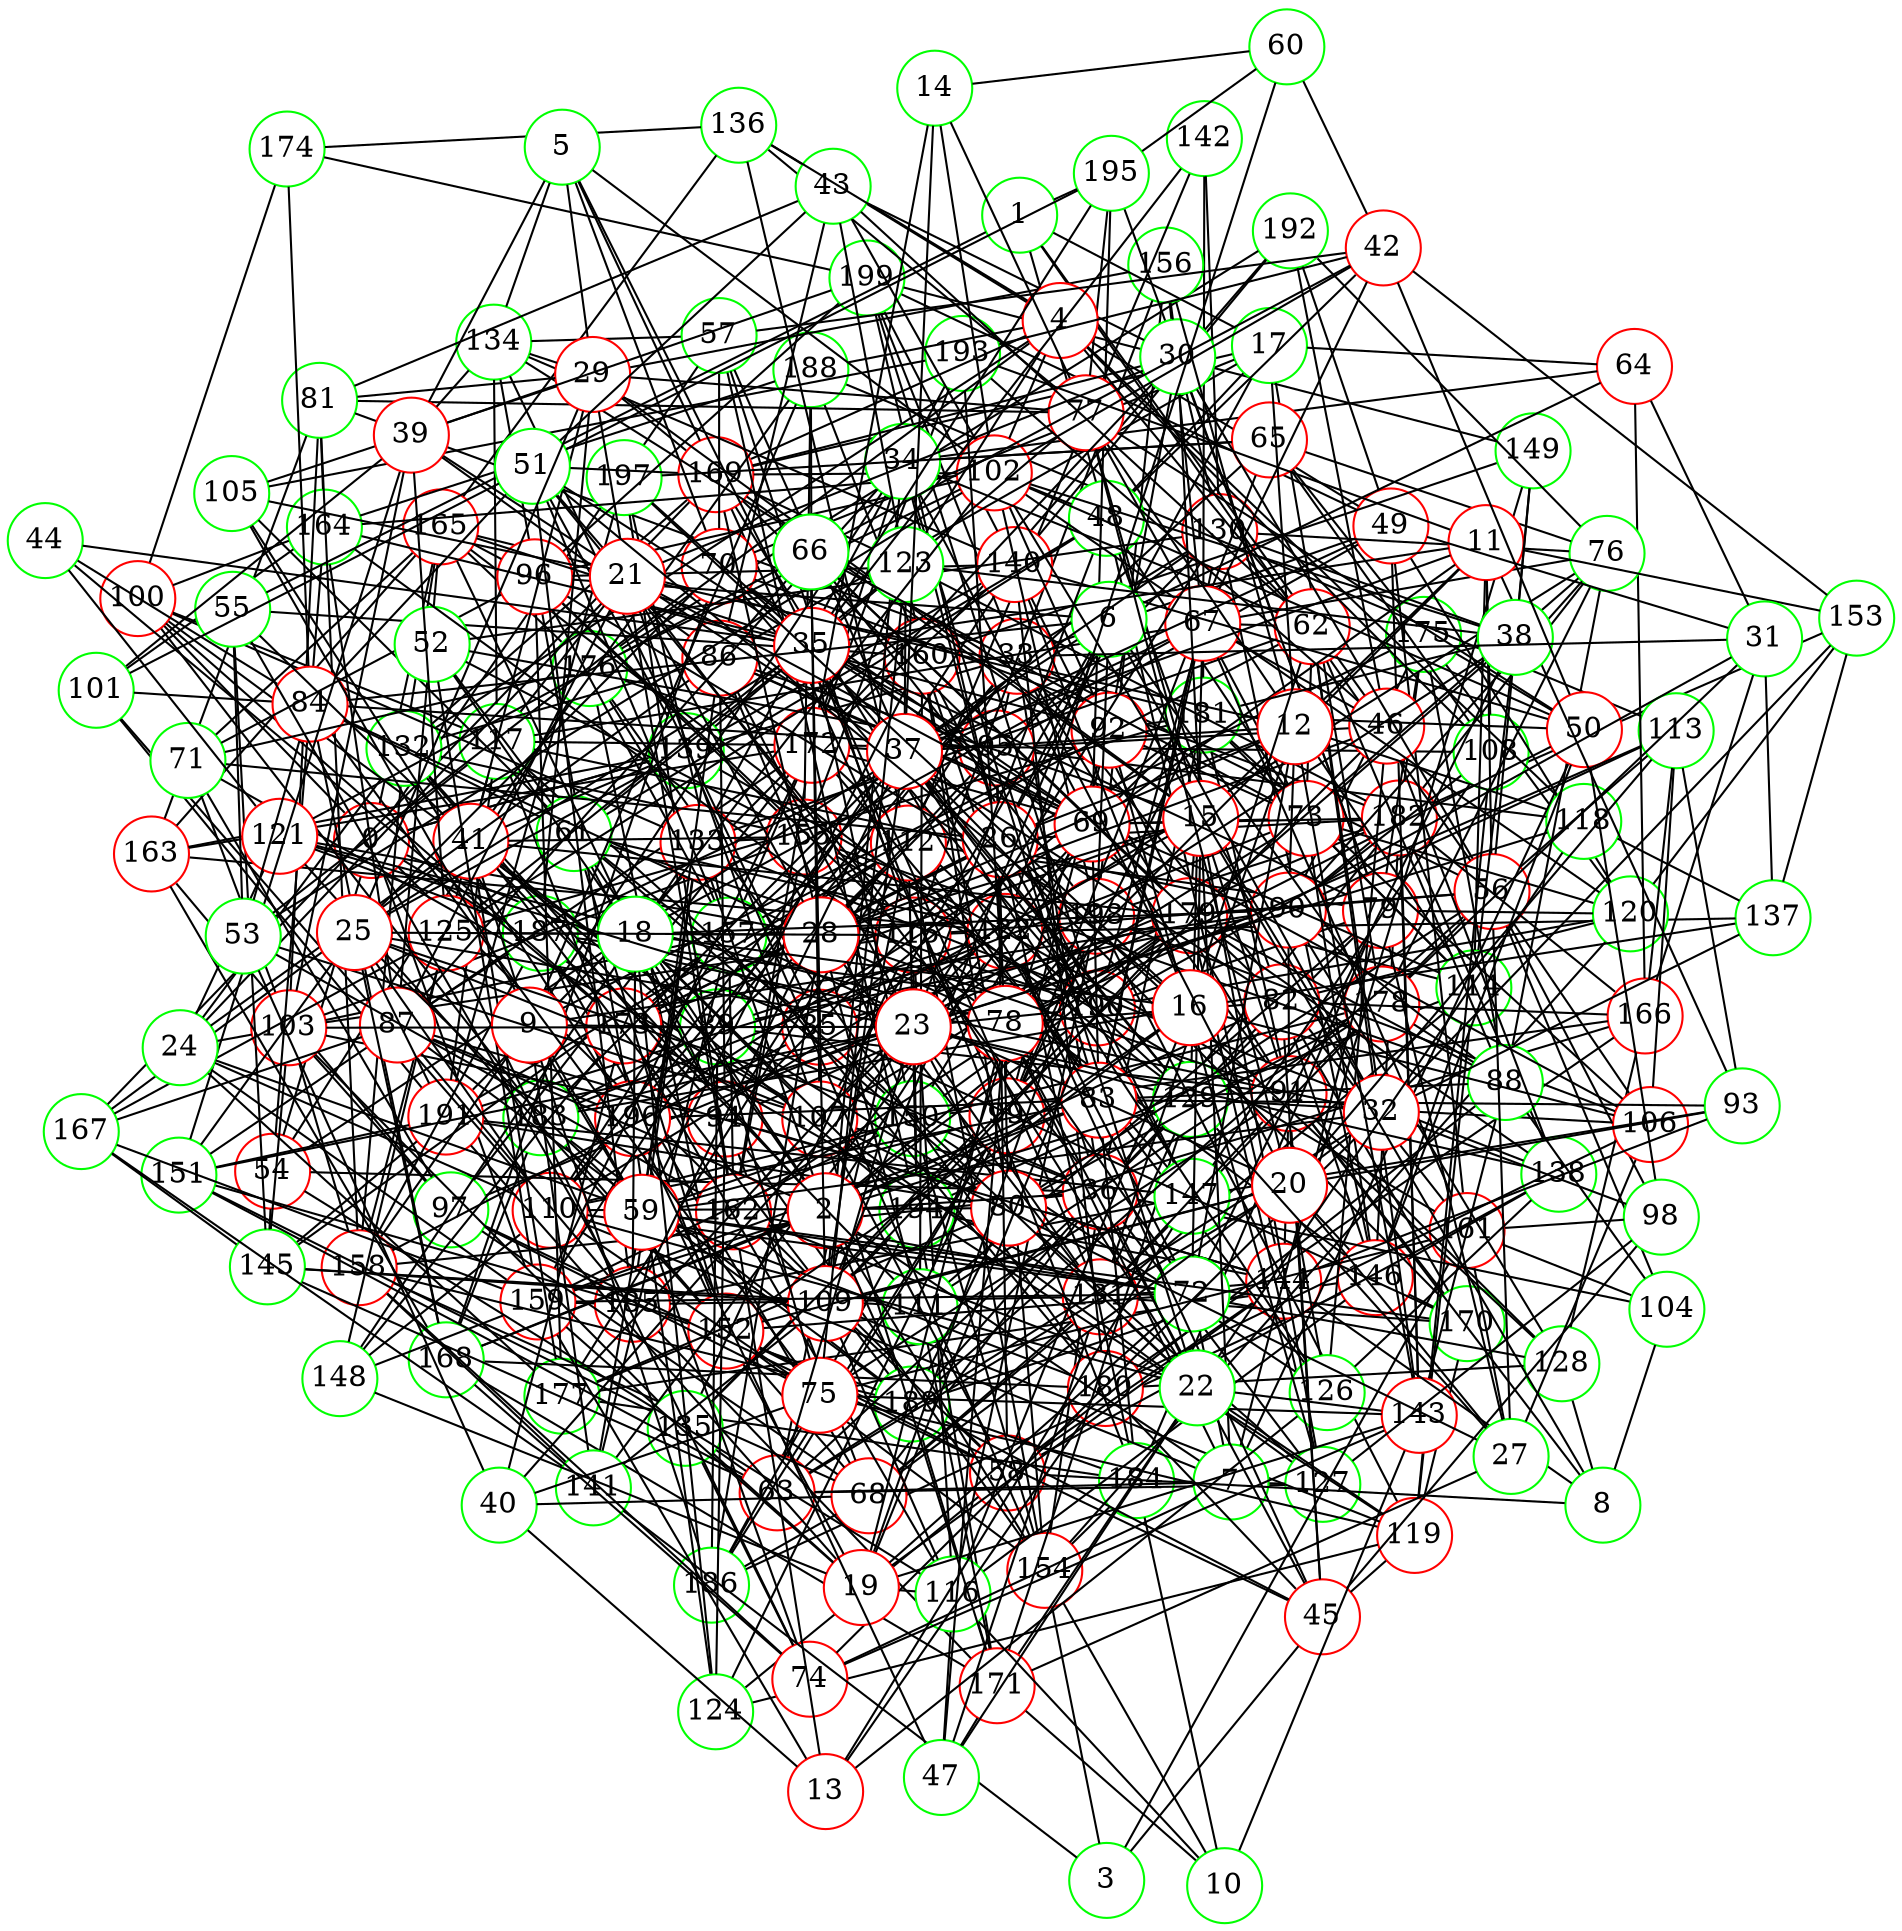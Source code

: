 graph {
graph ["layout"="fdp"]
node ["style"="filled","fillcolor"="white","fixedsize"="true","shape"="circle"]
"0" ["color"="red"]
"33" ["color"="red"]
"161" ["color"="red"]
"130" ["color"="red"]
"146" ["color"="red"]
"170" ["color"="green"]
"177" ["color"="green"]
"184" ["color"="green"]
"185" ["color"="red"]
"182" ["color"="red"]
"198" ["color"="red"]
"186" ["color"="green"]
"194" ["color"="green"]
"142" ["color"="green"]
"181" ["color"="green"]
"36" ["color"="red"]
"160" ["color"="red"]
"192" ["color"="green"]
"188" ["color"="green"]
"68" ["color"="red"]
"97" ["color"="green"]
"163" ["color"="red"]
"165" ["color"="red"]
"176" ["color"="green"]
"180" ["color"="red"]
"168" ["color"="green"]
"183" ["color"="green"]
"189" ["color"="green"]
"171" ["color"="red"]
"172" ["color"="red"]
"193" ["color"="green"]
"191" ["color"="red"]
"197" ["color"="green"]
"103" ["color"="red"]
"135" ["color"="green"]
"151" ["color"="green"]
"152" ["color"="red"]
"154" ["color"="red"]
"187" ["color"="green"]
"190" ["color"="red"]
"199" ["color"="green"]
"145" ["color"="green"]
"167" ["color"="green"]
"169" ["color"="red"]
"157" ["color"="green"]
"162" ["color"="red"]
"179" ["color"="red"]
"173" ["color"="red"]
"175" ["color"="green"]
"115" ["color"="red"]
"116" ["color"="green"]
"122" ["color"="red"]
"137" ["color"="green"]
"153" ["color"="green"]
"155" ["color"="red"]
"156" ["color"="green"]
"158" ["color"="red"]
"114" ["color"="green"]
"129" ["color"="green"]
"131" ["color"="red"]
"144" ["color"="red"]
"149" ["color"="green"]
"178" ["color"="red"]
"119" ["color"="red"]
"124" ["color"="green"]
"196" ["color"="red"]
"94" ["color"="red"]
"132" ["color"="green"]
"104" ["color"="green"]
"107" ["color"="red"]
"127" ["color"="green"]
"79" ["color"="red"]
"112" ["color"="red"]
"136" ["color"="green"]
"174" ["color"="green"]
"126" ["color"="green"]
"150" ["color"="green"]
"166" ["color"="red"]
"159" ["color"="red"]
"138" ["color"="green"]
"195" ["color"="green"]
"120" ["color"="green"]
"111" ["color"="green"]
"82" ["color"="red"]
"54" ["color"="red"]
"164" ["color"="green"]
"89" ["color"="green"]
"100" ["color"="red"]
"117" ["color"="green"]
"134" ["color"="green"]
"140" ["color"="red"]
"133" ["color"="red"]
"148" ["color"="green"]
"90" ["color"="red"]
"128" ["color"="green"]
"108" ["color"="green"]
"147" ["color"="green"]
"113" ["color"="green"]
"91" ["color"="red"]
"139" ["color"="green"]
"63" ["color"="red"]
"99" ["color"="red"]
"110" ["color"="red"]
"49" ["color"="red"]
"95" ["color"="red"]
"101" ["color"="green"]
"118" ["color"="green"]
"143" ["color"="red"]
"81" ["color"="green"]
"56" ["color"="red"]
"98" ["color"="green"]
"106" ["color"="red"]
"80" ["color"="red"]
"86" ["color"="red"]
"85" ["color"="red"]
"57" ["color"="green"]
"70" ["color"="red"]
"58" ["color"="red"]
"88" ["color"="green"]
"1" ["color"="green"]
"48" ["color"="green"]
"102" ["color"="red"]
"73" ["color"="red"]
"92" ["color"="red"]
"96" ["color"="red"]
"61" ["color"="green"]
"84" ["color"="red"]
"105" ["color"="green"]
"125" ["color"="red"]
"17" ["color"="green"]
"64" ["color"="red"]
"26" ["color"="red"]
"34" ["color"="green"]
"65" ["color"="red"]
"76" ["color"="green"]
"83" ["color"="red"]
"93" ["color"="green"]
"69" ["color"="red"]
"141" ["color"="green"]
"87" ["color"="red"]
"109" ["color"="red"]
"62" ["color"="red"]
"67" ["color"="red"]
"77" ["color"="red"]
"71" ["color"="green"]
"55" ["color"="green"]
"46" ["color"="red"]
"2" ["color"="red"]
"7" ["color"="green"]
"50" ["color"="red"]
"78" ["color"="red"]
"121" ["color"="red"]
"72" ["color"="green"]
"74" ["color"="red"]
"15" ["color"="red"]
"28" ["color"="red"]
"29" ["color"="red"]
"41" ["color"="red"]
"30" ["color"="green"]
"43" ["color"="green"]
"51" ["color"="green"]
"52" ["color"="green"]
"3" ["color"="green"]
"45" ["color"="red"]
"4" ["color"="red"]
"123" ["color"="green"]
"5" ["color"="green"]
"35" ["color"="red"]
"44" ["color"="green"]
"39" ["color"="red"]
"6" ["color"="green"]
"32" ["color"="red"]
"59" ["color"="red"]
"37" ["color"="red"]
"8" ["color"="green"]
"9" ["color"="red"]
"10" ["color"="green"]
"11" ["color"="red"]
"12" ["color"="red"]
"21" ["color"="red"]
"24" ["color"="green"]
"13" ["color"="red"]
"40" ["color"="green"]
"53" ["color"="green"]
"75" ["color"="red"]
"14" ["color"="green"]
"60" ["color"="green"]
"16" ["color"="red"]
"18" ["color"="green"]
"19" ["color"="red"]
"20" ["color"="red"]
"27" ["color"="green"]
"22" ["color"="green"]
"47" ["color"="green"]
"23" ["color"="red"]
"38" ["color"="green"]
"25" ["color"="red"]
"31" ["color"="green"]
"42" ["color"="red"]
"66" ["color"="green"]
"0" -- "33"
"0" -- "100"
"0" -- "85"
"0" -- "117"
"0" -- "165"
"0" -- "54"
"0" -- "57"
"0" -- "58"
"0" -- "107"
"0" -- "139"
"0" -- "159"
"33" -- "161"
"33" -- "130"
"33" -- "36"
"33" -- "199"
"33" -- "110"
"33" -- "49"
"33" -- "81"
"33" -- "56"
"33" -- "89"
"33" -- "91"
"33" -- "94"
"33" -- "95"
"130" -- "146"
"130" -- "142"
"146" -- "170"
"146" -- "177"
"146" -- "182"
"146" -- "186"
"177" -- "184"
"184" -- "185"
"182" -- "198"
"186" -- "194"
"142" -- "181"
"36" -- "160"
"36" -- "68"
"36" -- "104"
"36" -- "107"
"36" -- "79"
"36" -- "82"
"36" -- "181"
"36" -- "54"
"36" -- "150"
"36" -- "182"
"36" -- "89"
"36" -- "154"
"36" -- "189"
"36" -- "158"
"36" -- "63"
"36" -- "127"
"160" -- "192"
"160" -- "188"
"68" -- "97"
"68" -- "114"
"68" -- "131"
"68" -- "183"
"68" -- "186"
"68" -- "187"
"68" -- "94"
"68" -- "158"
"97" -- "163"
"97" -- "182"
"97" -- "103"
"97" -- "172"
"163" -- "165"
"163" -- "168"
"163" -- "172"
"165" -- "176"
"165" -- "181"
"176" -- "192"
"176" -- "180"
"168" -- "180"
"168" -- "183"
"168" -- "171"
"183" -- "189"
"171" -- "194"
"171" -- "185"
"171" -- "189"
"172" -- "193"
"172" -- "176"
"172" -- "191"
"191" -- "197"
"191" -- "198"
"103" -- "135"
"103" -- "145"
"103" -- "115"
"103" -- "155"
"103" -- "157"
"103" -- "158"
"135" -- "151"
"135" -- "190"
"151" -- "152"
"151" -- "172"
"151" -- "191"
"152" -- "176"
"152" -- "177"
"152" -- "154"
"152" -- "187"
"154" -- "184"
"187" -- "190"
"190" -- "199"
"145" -- "167"
"145" -- "157"
"145" -- "191"
"167" -- "169"
"157" -- "162"
"157" -- "197"
"157" -- "198"
"157" -- "172"
"157" -- "173"
"157" -- "180"
"162" -- "179"
"162" -- "197"
"162" -- "172"
"179" -- "181"
"173" -- "175"
"175" -- "182"
"115" -- "194"
"115" -- "135"
"115" -- "146"
"115" -- "116"
"115" -- "122"
"115" -- "156"
"116" -- "146"
"116" -- "198"
"116" -- "173"
"122" -- "163"
"122" -- "137"
"122" -- "155"
"137" -- "153"
"153" -- "182"
"155" -- "161"
"155" -- "162"
"155" -- "188"
"156" -- "198"
"158" -- "187"
"158" -- "189"
"114" -- "129"
"114" -- "146"
"114" -- "179"
"114" -- "181"
"114" -- "119"
"129" -- "131"
"129" -- "165"
"129" -- "171"
"129" -- "172"
"131" -- "170"
"131" -- "173"
"131" -- "144"
"131" -- "178"
"131" -- "185"
"144" -- "194"
"144" -- "149"
"144" -- "189"
"149" -- "160"
"149" -- "199"
"178" -- "194"
"119" -- "194"
"119" -- "198"
"119" -- "170"
"119" -- "124"
"124" -- "196"
"94" -- "144"
"94" -- "179"
"94" -- "132"
"94" -- "103"
"94" -- "154"
"94" -- "124"
"132" -- "165"
"132" -- "169"
"132" -- "155"
"132" -- "189"
"132" -- "158"
"104" -- "161"
"107" -- "171"
"107" -- "177"
"107" -- "127"
"127" -- "179"
"127" -- "184"
"79" -- "112"
"79" -- "195"
"79" -- "120"
"79" -- "184"
"79" -- "190"
"79" -- "111"
"79" -- "175"
"112" -- "177"
"112" -- "194"
"112" -- "196"
"112" -- "136"
"112" -- "154"
"112" -- "173"
"112" -- "126"
"112" -- "142"
"112" -- "191"
"136" -- "165"
"136" -- "174"
"174" -- "199"
"126" -- "150"
"126" -- "138"
"150" -- "179"
"150" -- "166"
"150" -- "154"
"150" -- "159"
"166" -- "180"
"166" -- "182"
"159" -- "167"
"159" -- "172"
"159" -- "185"
"138" -- "146"
"138" -- "179"
"138" -- "182"
"120" -- "153"
"120" -- "154"
"120" -- "190"
"120" -- "175"
"111" -- "160"
"111" -- "145"
"111" -- "178"
"111" -- "171"
"82" -- "146"
"82" -- "166"
"82" -- "120"
"82" -- "170"
"54" -- "176"
"54" -- "145"
"54" -- "116"
"54" -- "164"
"164" -- "188"
"89" -- "100"
"89" -- "183"
"89" -- "90"
"89" -- "122"
"89" -- "186"
"89" -- "91"
"100" -- "164"
"100" -- "117"
"100" -- "133"
"100" -- "183"
"100" -- "173"
"100" -- "174"
"117" -- "134"
"117" -- "150"
"117" -- "152"
"117" -- "172"
"117" -- "158"
"117" -- "191"
"134" -- "196"
"134" -- "140"
"140" -- "192"
"140" -- "179"
"140" -- "180"
"140" -- "199"
"140" -- "172"
"140" -- "159"
"133" -- "176"
"133" -- "193"
"133" -- "148"
"133" -- "185"
"133" -- "138"
"133" -- "155"
"148" -- "173"
"148" -- "159"
"90" -- "128"
"90" -- "108"
"90" -- "175"
"90" -- "113"
"90" -- "117"
"90" -- "182"
"90" -- "91"
"128" -- "162"
"128" -- "180"
"128" -- "166"
"108" -- "147"
"108" -- "119"
"108" -- "172"
"147" -- "160"
"147" -- "185"
"147" -- "172"
"147" -- "191"
"113" -- "166"
"113" -- "188"
"91" -- "128"
"91" -- "131"
"91" -- "170"
"91" -- "139"
"91" -- "144"
"91" -- "178"
"91" -- "181"
"139" -- "163"
"139" -- "154"
"139" -- "140"
"63" -- "112"
"63" -- "145"
"63" -- "99"
"63" -- "135"
"63" -- "151"
"63" -- "127"
"99" -- "160"
"99" -- "181"
"99" -- "198"
"99" -- "169"
"99" -- "154"
"99" -- "186"
"99" -- "124"
"110" -- "178"
"110" -- "148"
"110" -- "122"
"110" -- "157"
"49" -- "192"
"49" -- "161"
"49" -- "199"
"49" -- "120"
"49" -- "136"
"49" -- "95"
"49" -- "143"
"95" -- "101"
"95" -- "118"
"95" -- "169"
"101" -- "164"
"101" -- "110"
"101" -- "191"
"118" -- "137"
"143" -- "182"
"81" -- "163"
"81" -- "164"
"81" -- "103"
"81" -- "158"
"56" -- "98"
"56" -- "104"
"56" -- "106"
"56" -- "80"
"56" -- "113"
"56" -- "178"
"56" -- "115"
"56" -- "179"
"56" -- "149"
"56" -- "189"
"98" -- "161"
"98" -- "127"
"106" -- "113"
"106" -- "129"
"106" -- "180"
"106" -- "181"
"106" -- "198"
"80" -- "160"
"80" -- "166"
"80" -- "110"
"80" -- "177"
"80" -- "178"
"80" -- "86"
"80" -- "89"
"80" -- "189"
"80" -- "95"
"80" -- "127"
"80" -- "191"
"86" -- "132"
"86" -- "114"
"86" -- "150"
"86" -- "94"
"85" -- "112"
"85" -- "179"
"85" -- "181"
"85" -- "134"
"85" -- "170"
"85" -- "158"
"57" -- "194"
"57" -- "115"
"57" -- "70"
"57" -- "134"
"70" -- "179"
"70" -- "182"
"70" -- "168"
"70" -- "190"
"58" -- "144"
"58" -- "97"
"58" -- "162"
"58" -- "88"
"58" -- "152"
"58" -- "138"
"58" -- "107"
"58" -- "124"
"58" -- "95"
"88" -- "178"
"88" -- "179"
"88" -- "196"
"88" -- "104"
"88" -- "90"
"88" -- "155"
"88" -- "143"
"88" -- "175"
"1" -- "48"
"1" -- "17"
"1" -- "195"
"1" -- "55"
"1" -- "56"
"1" -- "46"
"48" -- "144"
"48" -- "82"
"48" -- "102"
"48" -- "73"
"48" -- "61"
"48" -- "125"
"102" -- "164"
"102" -- "198"
"102" -- "169"
"102" -- "176"
"102" -- "120"
"73" -- "114"
"73" -- "146"
"73" -- "183"
"73" -- "120"
"73" -- "107"
"73" -- "92"
"92" -- "96"
"92" -- "99"
"92" -- "181"
"92" -- "102"
"92" -- "134"
"92" -- "111"
"92" -- "127"
"96" -- "177"
"96" -- "115"
"96" -- "165"
"96" -- "102"
"96" -- "198"
"96" -- "199"
"96" -- "155"
"96" -- "140"
"96" -- "157"
"61" -- "80"
"61" -- "84"
"61" -- "85"
"61" -- "152"
"61" -- "105"
"61" -- "122"
"61" -- "94"
"61" -- "190"
"84" -- "168"
"84" -- "174"
"105" -- "193"
"105" -- "196"
"125" -- "148"
"125" -- "181"
"125" -- "167"
"17" -- "48"
"17" -- "64"
"17" -- "178"
"17" -- "70"
"17" -- "86"
"17" -- "169"
"17" -- "26"
"64" -- "166"
"26" -- "128"
"26" -- "34"
"26" -- "147"
"26" -- "182"
"26" -- "71"
"26" -- "199"
"26" -- "184"
"26" -- "173"
"26" -- "94"
"34" -- "64"
"34" -- "65"
"34" -- "83"
"34" -- "69"
"34" -- "87"
"34" -- "172"
"34" -- "109"
"34" -- "62"
"65" -- "99"
"65" -- "197"
"65" -- "76"
"65" -- "108"
"65" -- "157"
"65" -- "175"
"76" -- "192"
"76" -- "130"
"76" -- "178"
"76" -- "179"
"76" -- "182"
"76" -- "88"
"76" -- "90"
"76" -- "122"
"83" -- "130"
"83" -- "168"
"83" -- "184"
"83" -- "169"
"83" -- "93"
"83" -- "110"
"83" -- "159"
"93" -- "144"
"93" -- "113"
"93" -- "147"
"69" -- "162"
"69" -- "195"
"69" -- "196"
"69" -- "70"
"69" -- "73"
"69" -- "106"
"69" -- "172"
"69" -- "141"
"69" -- "83"
"69" -- "181"
"69" -- "86"
"69" -- "150"
"69" -- "182"
"69" -- "91"
"141" -- "167"
"141" -- "157"
"141" -- "158"
"87" -- "144"
"87" -- "164"
"87" -- "196"
"87" -- "165"
"87" -- "167"
"87" -- "185"
"87" -- "187"
"87" -- "189"
"109" -- "145"
"109" -- "194"
"109" -- "115"
"109" -- "179"
"109" -- "116"
"109" -- "119"
"109" -- "141"
"62" -- "130"
"62" -- "67"
"62" -- "133"
"62" -- "88"
"62" -- "73"
"62" -- "157"
"62" -- "143"
"67" -- "129"
"67" -- "161"
"67" -- "73"
"67" -- "76"
"67" -- "77"
"67" -- "83"
"67" -- "117"
"67" -- "181"
"67" -- "187"
"67" -- "156"
"67" -- "190"
"77" -- "81"
"77" -- "114"
"77" -- "195"
"77" -- "136"
"77" -- "139"
"71" -- "96"
"71" -- "176"
"71" -- "97"
"71" -- "165"
"71" -- "103"
"71" -- "107"
"55" -- "160"
"55" -- "145"
"55" -- "185"
"46" -- "192"
"46" -- "193"
"46" -- "67"
"46" -- "135"
"46" -- "138"
"46" -- "126"
"46" -- "95"
"2" -- "129"
"2" -- "36"
"2" -- "132"
"2" -- "133"
"2" -- "7"
"2" -- "168"
"2" -- "82"
"2" -- "179"
"2" -- "52"
"2" -- "87"
"2" -- "122"
"2" -- "154"
"2" -- "61"
"2" -- "189"
"2" -- "190"
"2" -- "159"
"7" -- "50"
"7" -- "72"
"7" -- "74"
"7" -- "78"
"7" -- "110"
"7" -- "15"
"7" -- "63"
"7" -- "79"
"50" -- "98"
"50" -- "146"
"50" -- "181"
"50" -- "102"
"50" -- "140"
"50" -- "77"
"50" -- "78"
"50" -- "175"
"78" -- "193"
"78" -- "99"
"78" -- "164"
"78" -- "198"
"78" -- "113"
"78" -- "82"
"78" -- "84"
"78" -- "121"
"121" -- "152"
"121" -- "187"
"72" -- "152"
"72" -- "122"
"72" -- "78"
"72" -- "110"
"72" -- "159"
"74" -- "135"
"74" -- "168"
"74" -- "125"
"74" -- "158"
"74" -- "143"
"15" -- "72"
"15" -- "169"
"15" -- "77"
"15" -- "173"
"15" -- "85"
"15" -- "86"
"15" -- "91"
"15" -- "28"
"15" -- "29"
"15" -- "30"
"15" -- "127"
"28" -- "130"
"28" -- "131"
"28" -- "169"
"28" -- "46"
"28" -- "111"
"28" -- "121"
"28" -- "186"
"28" -- "91"
"28" -- "125"
"28" -- "95"
"29" -- "81"
"29" -- "162"
"29" -- "134"
"29" -- "41"
"29" -- "105"
"29" -- "169"
"29" -- "187"
"29" -- "156"
"29" -- "77"
"41" -- "177"
"41" -- "194"
"41" -- "179"
"41" -- "55"
"41" -- "167"
"41" -- "89"
"41" -- "139"
"41" -- "155"
"41" -- "188"
"41" -- "111"
"30" -- "130"
"30" -- "56"
"30" -- "169"
"30" -- "43"
"30" -- "92"
"30" -- "156"
"30" -- "172"
"30" -- "79"
"43" -- "160"
"43" -- "81"
"43" -- "51"
"43" -- "86"
"43" -- "102"
"43" -- "62"
"51" -- "115"
"51" -- "195"
"51" -- "84"
"51" -- "101"
"51" -- "169"
"51" -- "185"
"51" -- "139"
"51" -- "157"
"52" -- "130"
"52" -- "155"
"52" -- "61"
"52" -- "95"
"52" -- "159"
"3" -- "161"
"3" -- "154"
"3" -- "45"
"3" -- "141"
"45" -- "82"
"45" -- "98"
"45" -- "180"
"45" -- "119"
"45" -- "152"
"45" -- "122"
"45" -- "91"
"45" -- "189"
"45" -- "78"
"4" -- "176"
"4" -- "132"
"4" -- "102"
"4" -- "118"
"4" -- "136"
"4" -- "169"
"4" -- "123"
"4" -- "108"
"4" -- "188"
"4" -- "62"
"123" -- "182"
"123" -- "169"
"123" -- "155"
"123" -- "125"
"5" -- "35"
"5" -- "70"
"5" -- "102"
"5" -- "134"
"5" -- "39"
"5" -- "169"
"5" -- "29"
"35" -- "129"
"35" -- "131"
"35" -- "195"
"35" -- "164"
"35" -- "69"
"35" -- "165"
"35" -- "197"
"35" -- "44"
"35" -- "142"
"35" -- "79"
"35" -- "51"
"35" -- "150"
"35" -- "184"
"35" -- "188"
"35" -- "61"
"35" -- "95"
"44" -- "84"
"44" -- "121"
"44" -- "173"
"39" -- "82"
"39" -- "101"
"39" -- "86"
"39" -- "134"
"39" -- "103"
"39" -- "151"
"39" -- "199"
"39" -- "125"
"6" -- "32"
"6" -- "64"
"6" -- "96"
"6" -- "178"
"6" -- "84"
"6" -- "37"
"6" -- "198"
"6" -- "26"
"6" -- "107"
"6" -- "109"
"32" -- "98"
"32" -- "68"
"32" -- "102"
"32" -- "137"
"32" -- "153"
"32" -- "74"
"32" -- "59"
"32" -- "187"
"32" -- "62"
"32" -- "63"
"59" -- "160"
"59" -- "99"
"59" -- "133"
"59" -- "72"
"59" -- "105"
"59" -- "74"
"59" -- "170"
"59" -- "141"
"59" -- "180"
"59" -- "86"
"59" -- "150"
"37" -- "129"
"37" -- "130"
"37" -- "170"
"37" -- "172"
"37" -- "109"
"37" -- "110"
"37" -- "49"
"37" -- "54"
"37" -- "183"
"37" -- "57"
"37" -- "185"
"37" -- "123"
"37" -- "126"
"37" -- "190"
"8" -- "128"
"8" -- "144"
"8" -- "104"
"8" -- "58"
"8" -- "91"
"8" -- "15"
"9" -- "34"
"9" -- "41"
"9" -- "89"
"9" -- "90"
"9" -- "186"
"9" -- "59"
"9" -- "92"
"9" -- "188"
"9" -- "141"
"9" -- "158"
"10" -- "116"
"10" -- "184"
"10" -- "154"
"10" -- "171"
"10" -- "143"
"11" -- "193"
"11" -- "114"
"11" -- "35"
"11" -- "37"
"11" -- "69"
"11" -- "56"
"11" -- "153"
"11" -- "108"
"11" -- "93"
"11" -- "78"
"11" -- "15"
"12" -- "17"
"12" -- "131"
"12" -- "21"
"12" -- "37"
"12" -- "118"
"12" -- "72"
"12" -- "26"
"12" -- "90"
"12" -- "28"
"12" -- "156"
"12" -- "143"
"21" -- "51"
"21" -- "36"
"21" -- "69"
"21" -- "117"
"21" -- "87"
"21" -- "24"
"21" -- "105"
"21" -- "107"
"21" -- "28"
"21" -- "30"
"24" -- "177"
"24" -- "132"
"24" -- "86"
"24" -- "103"
"24" -- "121"
"24" -- "59"
"24" -- "110"
"24" -- "159"
"13" -- "162"
"13" -- "147"
"13" -- "180"
"13" -- "40"
"13" -- "126"
"13" -- "159"
"40" -- "68"
"40" -- "53"
"40" -- "122"
"40" -- "75"
"40" -- "173"
"53" -- "162"
"53" -- "84"
"53" -- "70"
"53" -- "102"
"53" -- "55"
"53" -- "107"
"75" -- "97"
"75" -- "161"
"75" -- "84"
"75" -- "119"
"75" -- "89"
"75" -- "186"
"75" -- "91"
"75" -- "123"
"75" -- "110"
"75" -- "143"
"14" -- "37"
"14" -- "102"
"14" -- "60"
"14" -- "172"
"14" -- "77"
"60" -- "195"
"60" -- "122"
"16" -- "18"
"16" -- "194"
"16" -- "51"
"16" -- "116"
"16" -- "197"
"16" -- "183"
"16" -- "152"
"16" -- "137"
"16" -- "106"
"16" -- "140"
"16" -- "62"
"18" -- "194"
"18" -- "67"
"18" -- "165"
"18" -- "102"
"18" -- "185"
"18" -- "90"
"18" -- "107"
"18" -- "124"
"18" -- "94"
"19" -- "144"
"19" -- "116"
"19" -- "148"
"19" -- "198"
"19" -- "135"
"19" -- "72"
"19" -- "152"
"19" -- "78"
"19" -- "190"
"19" -- "143"
"19" -- "159"
"19" -- "191"
"20" -- "33"
"20" -- "113"
"20" -- "146"
"20" -- "152"
"20" -- "27"
"20" -- "77"
"20" -- "93"
"20" -- "109"
"20" -- "157"
"20" -- "126"
"20" -- "63"
"27" -- "129"
"27" -- "161"
"27" -- "56"
"27" -- "106"
"27" -- "107"
"27" -- "171"
"27" -- "79"
"22" -- "162"
"22" -- "115"
"22" -- "131"
"22" -- "36"
"22" -- "85"
"22" -- "118"
"22" -- "119"
"22" -- "171"
"22" -- "110"
"22" -- "47"
"22" -- "95"
"22" -- "143"
"47" -- "131"
"47" -- "116"
"47" -- "196"
"47" -- "171"
"47" -- "78"
"23" -- "129"
"23" -- "130"
"23" -- "131"
"23" -- "196"
"23" -- "38"
"23" -- "103"
"23" -- "138"
"23" -- "107"
"23" -- "48"
"23" -- "118"
"23" -- "151"
"23" -- "183"
"23" -- "25"
"23" -- "121"
"23" -- "90"
"23" -- "190"
"23" -- "63"
"38" -- "114"
"38" -- "130"
"38" -- "149"
"38" -- "181"
"38" -- "102"
"38" -- "72"
"38" -- "73"
"38" -- "123"
"25" -- "35"
"25" -- "70"
"25" -- "168"
"25" -- "107"
"25" -- "139"
"25" -- "110"
"25" -- "115"
"25" -- "150"
"25" -- "151"
"25" -- "59"
"25" -- "29"
"25" -- "191"
"31" -- "64"
"31" -- "33"
"31" -- "49"
"31" -- "178"
"31" -- "166"
"31" -- "137"
"31" -- "190"
"42" -- "48"
"42" -- "193"
"42" -- "50"
"42" -- "66"
"42" -- "67"
"42" -- "102"
"42" -- "57"
"42" -- "153"
"42" -- "60"
"66" -- "82"
"66" -- "179"
"66" -- "86"
"66" -- "198"
"66" -- "73"
"66" -- "121"
"66" -- "107"
"66" -- "109"
}
